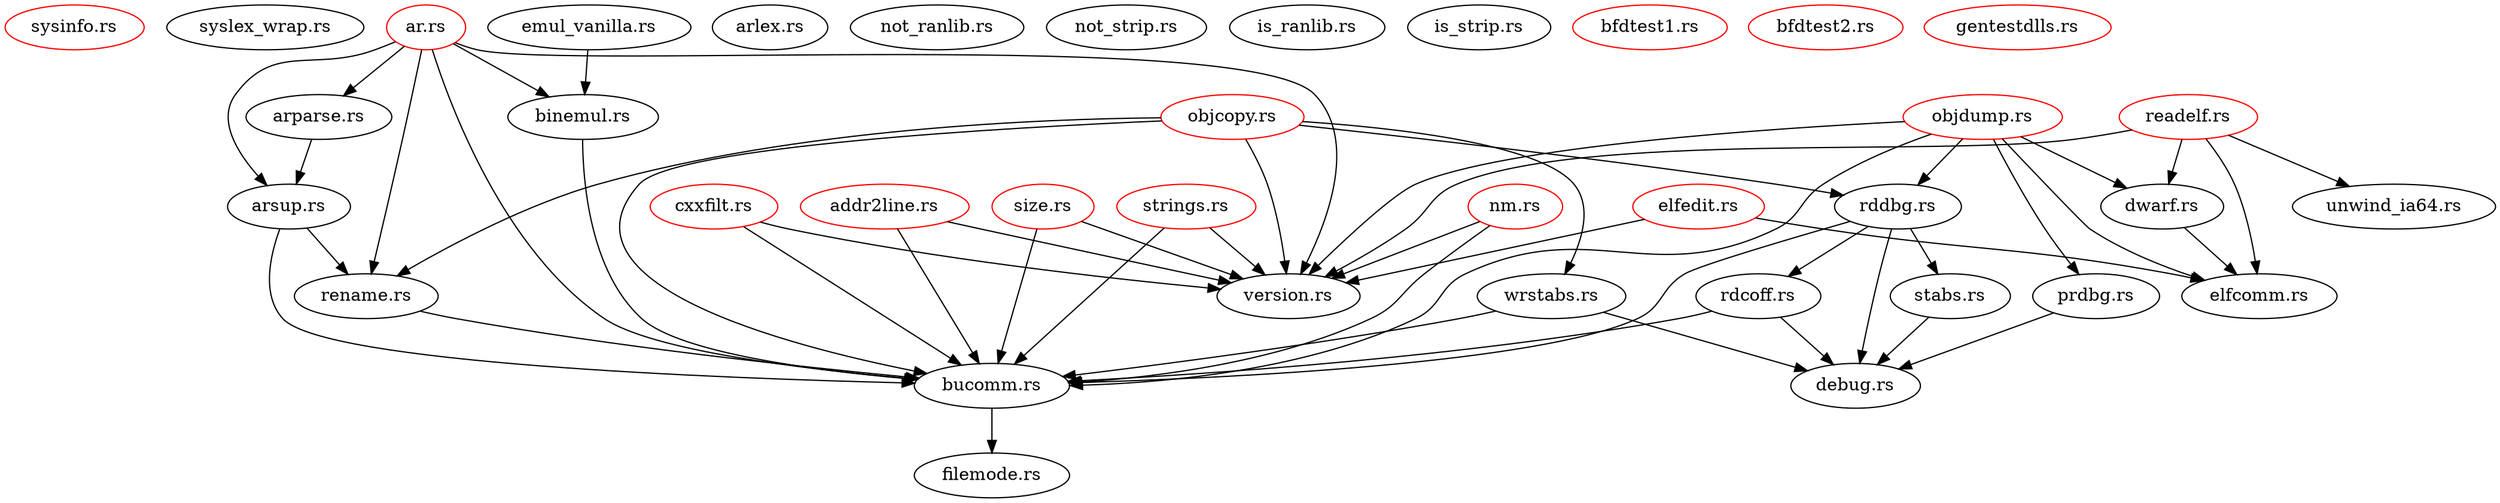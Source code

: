 strict digraph dependency_graph {
  0[color=red,label="sysinfo.rs"]
  1[label="syslex_wrap.rs"]
  2[color=red,label="objdump.rs"]
  3[label="arlex.rs"]
  4[label="arparse.rs"]
  5[label="filemode.rs"]
  6[color=red,label="size.rs"]
  7[label="bucomm.rs"]
  8[label="version.rs"]
  9[label="rdcoff.rs"]
  10[label="dwarf.rs"]
  11[label="prdbg.rs"]
  12[label="emul_vanilla.rs"]
  13[label="rename.rs"]
  14[label="binemul.rs"]
  15[label="debug.rs"]
  16[color=red,label="strings.rs"]
  17[label="not_ranlib.rs"]
  18[label="elfcomm.rs"]
  19[color=red,label="ar.rs"]
  20[label="stabs.rs"]
  21[label="not_strip.rs"]
  22[color=red,label="elfedit.rs"]
  23[label="wrstabs.rs"]
  24[label="arsup.rs"]
  25[label="is_ranlib.rs"]
  26[color=red,label="nm.rs"]
  27[label="is_strip.rs"]
  28[color=red,label="readelf.rs"]
  29[color=red,label="cxxfilt.rs"]
  30[color=red,label="bfdtest1.rs"]
  31[label="unwind_ia64.rs"]
  32[color=red,label="bfdtest2.rs"]
  33[label="rddbg.rs"]
  34[color=red,label="addr2line.rs"]
  35[color=red,label="objcopy.rs"]
  36[color=red,label="gentestdlls.rs"]
  2 -> 7
  2 -> 7
  2 -> 7
  2 -> 7
  2 -> 7
  2 -> 7
  2 -> 7
  2 -> 7
  2 -> 7
  2 -> 7
  2 -> 7
  2 -> 7
  2 -> 7
  2 -> 7
  2 -> 8
  2 -> 18
  2 -> 18
  2 -> 18
  2 -> 18
  2 -> 10
  2 -> 10
  2 -> 10
  2 -> 10
  2 -> 10
  2 -> 10
  2 -> 10
  2 -> 10
  2 -> 10
  2 -> 10
  2 -> 10
  2 -> 10
  2 -> 10
  2 -> 10
  2 -> 33
  2 -> 11
  4 -> 24
  4 -> 24
  4 -> 24
  4 -> 24
  4 -> 24
  4 -> 24
  4 -> 24
  4 -> 24
  4 -> 24
  4 -> 24
  4 -> 24
  4 -> 24
  6 -> 7
  6 -> 7
  6 -> 7
  6 -> 7
  6 -> 7
  6 -> 7
  6 -> 7
  6 -> 7
  6 -> 7
  6 -> 8
  7 -> 5
  9 -> 7
  9 -> 7
  9 -> 15
  9 -> 15
  9 -> 15
  9 -> 15
  9 -> 15
  9 -> 15
  9 -> 15
  9 -> 15
  9 -> 15
  9 -> 15
  9 -> 15
  9 -> 15
  9 -> 15
  9 -> 15
  9 -> 15
  9 -> 15
  9 -> 15
  9 -> 15
  9 -> 15
  9 -> 15
  10 -> 18
  10 -> 18
  10 -> 18
  10 -> 18
  10 -> 18
  11 -> 15
  12 -> 14
  12 -> 14
  12 -> 14
  12 -> 14
  13 -> 7
  14 -> 7
  16 -> 7
  16 -> 7
  16 -> 7
  16 -> 7
  16 -> 7
  16 -> 7
  16 -> 8
  19 -> 7
  19 -> 7
  19 -> 7
  19 -> 7
  19 -> 7
  19 -> 7
  19 -> 7
  19 -> 7
  19 -> 7
  19 -> 7
  19 -> 7
  19 -> 7
  19 -> 8
  19 -> 13
  19 -> 13
  19 -> 24
  19 -> 4
  19 -> 14
  19 -> 14
  19 -> 14
  19 -> 14
  19 -> 14
  19 -> 14
  20 -> 15
  20 -> 15
  20 -> 15
  20 -> 15
  20 -> 15
  20 -> 15
  20 -> 15
  20 -> 15
  20 -> 15
  20 -> 15
  20 -> 15
  20 -> 15
  20 -> 15
  20 -> 15
  20 -> 15
  20 -> 15
  20 -> 15
  20 -> 15
  20 -> 15
  20 -> 15
  20 -> 15
  20 -> 15
  20 -> 15
  20 -> 15
  20 -> 15
  20 -> 15
  20 -> 15
  20 -> 15
  20 -> 15
  20 -> 15
  20 -> 15
  20 -> 15
  20 -> 15
  20 -> 15
  20 -> 15
  20 -> 15
  20 -> 15
  20 -> 15
  20 -> 15
  20 -> 15
  20 -> 15
  20 -> 15
  20 -> 15
  20 -> 15
  20 -> 15
  20 -> 15
  20 -> 15
  20 -> 15
  20 -> 15
  20 -> 15
  20 -> 15
  20 -> 15
  22 -> 18
  22 -> 18
  22 -> 18
  22 -> 18
  22 -> 18
  22 -> 18
  22 -> 18
  22 -> 18
  22 -> 18
  22 -> 18
  22 -> 18
  22 -> 18
  22 -> 8
  23 -> 7
  23 -> 15
  24 -> 7
  24 -> 7
  24 -> 7
  24 -> 13
  26 -> 7
  26 -> 7
  26 -> 7
  26 -> 7
  26 -> 7
  26 -> 7
  26 -> 7
  26 -> 7
  26 -> 7
  26 -> 8
  28 -> 8
  28 -> 18
  28 -> 18
  28 -> 18
  28 -> 18
  28 -> 18
  28 -> 18
  28 -> 18
  28 -> 18
  28 -> 18
  28 -> 18
  28 -> 18
  28 -> 18
  28 -> 18
  28 -> 18
  28 -> 18
  28 -> 10
  28 -> 10
  28 -> 10
  28 -> 10
  28 -> 10
  28 -> 10
  28 -> 10
  28 -> 10
  28 -> 10
  28 -> 10
  28 -> 10
  28 -> 10
  28 -> 10
  28 -> 10
  28 -> 10
  28 -> 10
  28 -> 10
  28 -> 10
  28 -> 10
  28 -> 10
  28 -> 10
  28 -> 10
  28 -> 10
  28 -> 10
  28 -> 10
  28 -> 10
  28 -> 10
  28 -> 10
  28 -> 10
  28 -> 10
  28 -> 10
  28 -> 10
  28 -> 10
  28 -> 10
  28 -> 10
  28 -> 10
  28 -> 10
  28 -> 10
  28 -> 31
  29 -> 7
  29 -> 7
  29 -> 8
  33 -> 7
  33 -> 15
  33 -> 9
  33 -> 20
  33 -> 20
  33 -> 20
  34 -> 7
  34 -> 7
  34 -> 7
  34 -> 7
  34 -> 7
  34 -> 7
  34 -> 7
  34 -> 7
  34 -> 8
  35 -> 7
  35 -> 7
  35 -> 7
  35 -> 7
  35 -> 7
  35 -> 7
  35 -> 7
  35 -> 7
  35 -> 7
  35 -> 7
  35 -> 7
  35 -> 7
  35 -> 7
  35 -> 7
  35 -> 7
  35 -> 7
  35 -> 8
  35 -> 13
  35 -> 13
  35 -> 33
  35 -> 23
}